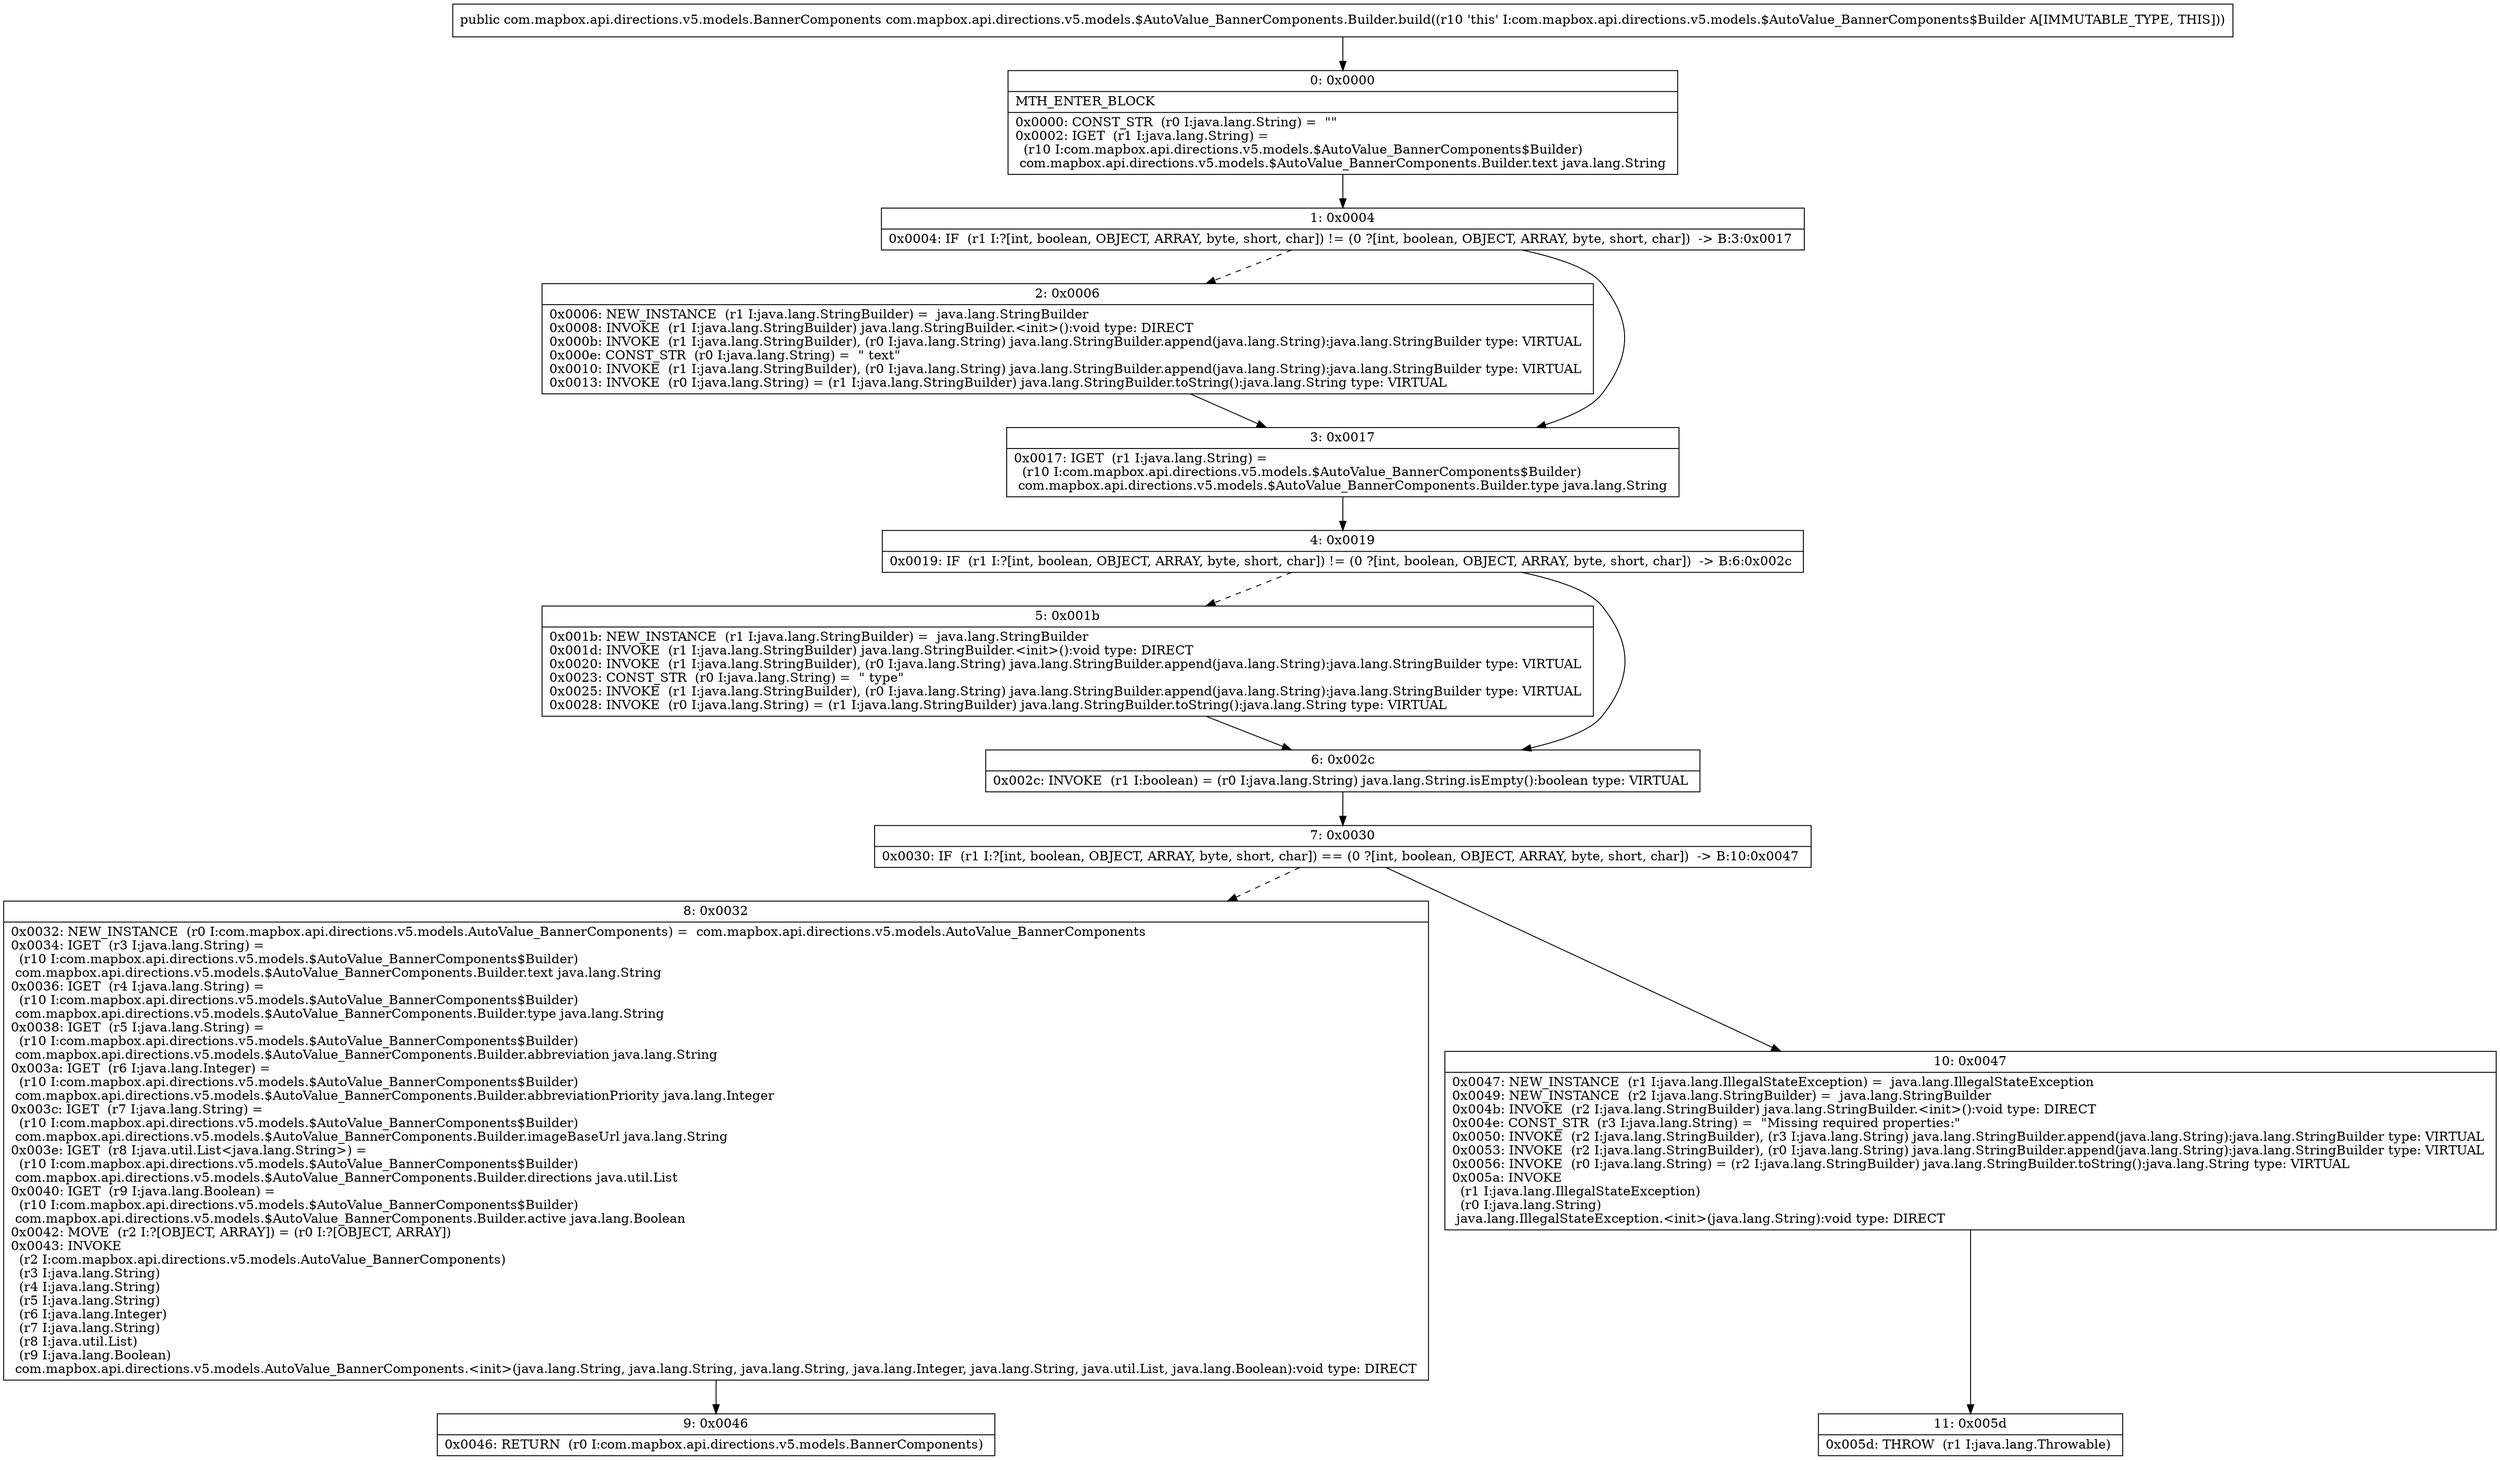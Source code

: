 digraph "CFG forcom.mapbox.api.directions.v5.models.$AutoValue_BannerComponents.Builder.build()Lcom\/mapbox\/api\/directions\/v5\/models\/BannerComponents;" {
Node_0 [shape=record,label="{0\:\ 0x0000|MTH_ENTER_BLOCK\l|0x0000: CONST_STR  (r0 I:java.lang.String) =  \"\" \l0x0002: IGET  (r1 I:java.lang.String) = \l  (r10 I:com.mapbox.api.directions.v5.models.$AutoValue_BannerComponents$Builder)\l com.mapbox.api.directions.v5.models.$AutoValue_BannerComponents.Builder.text java.lang.String \l}"];
Node_1 [shape=record,label="{1\:\ 0x0004|0x0004: IF  (r1 I:?[int, boolean, OBJECT, ARRAY, byte, short, char]) != (0 ?[int, boolean, OBJECT, ARRAY, byte, short, char])  \-\> B:3:0x0017 \l}"];
Node_2 [shape=record,label="{2\:\ 0x0006|0x0006: NEW_INSTANCE  (r1 I:java.lang.StringBuilder) =  java.lang.StringBuilder \l0x0008: INVOKE  (r1 I:java.lang.StringBuilder) java.lang.StringBuilder.\<init\>():void type: DIRECT \l0x000b: INVOKE  (r1 I:java.lang.StringBuilder), (r0 I:java.lang.String) java.lang.StringBuilder.append(java.lang.String):java.lang.StringBuilder type: VIRTUAL \l0x000e: CONST_STR  (r0 I:java.lang.String) =  \" text\" \l0x0010: INVOKE  (r1 I:java.lang.StringBuilder), (r0 I:java.lang.String) java.lang.StringBuilder.append(java.lang.String):java.lang.StringBuilder type: VIRTUAL \l0x0013: INVOKE  (r0 I:java.lang.String) = (r1 I:java.lang.StringBuilder) java.lang.StringBuilder.toString():java.lang.String type: VIRTUAL \l}"];
Node_3 [shape=record,label="{3\:\ 0x0017|0x0017: IGET  (r1 I:java.lang.String) = \l  (r10 I:com.mapbox.api.directions.v5.models.$AutoValue_BannerComponents$Builder)\l com.mapbox.api.directions.v5.models.$AutoValue_BannerComponents.Builder.type java.lang.String \l}"];
Node_4 [shape=record,label="{4\:\ 0x0019|0x0019: IF  (r1 I:?[int, boolean, OBJECT, ARRAY, byte, short, char]) != (0 ?[int, boolean, OBJECT, ARRAY, byte, short, char])  \-\> B:6:0x002c \l}"];
Node_5 [shape=record,label="{5\:\ 0x001b|0x001b: NEW_INSTANCE  (r1 I:java.lang.StringBuilder) =  java.lang.StringBuilder \l0x001d: INVOKE  (r1 I:java.lang.StringBuilder) java.lang.StringBuilder.\<init\>():void type: DIRECT \l0x0020: INVOKE  (r1 I:java.lang.StringBuilder), (r0 I:java.lang.String) java.lang.StringBuilder.append(java.lang.String):java.lang.StringBuilder type: VIRTUAL \l0x0023: CONST_STR  (r0 I:java.lang.String) =  \" type\" \l0x0025: INVOKE  (r1 I:java.lang.StringBuilder), (r0 I:java.lang.String) java.lang.StringBuilder.append(java.lang.String):java.lang.StringBuilder type: VIRTUAL \l0x0028: INVOKE  (r0 I:java.lang.String) = (r1 I:java.lang.StringBuilder) java.lang.StringBuilder.toString():java.lang.String type: VIRTUAL \l}"];
Node_6 [shape=record,label="{6\:\ 0x002c|0x002c: INVOKE  (r1 I:boolean) = (r0 I:java.lang.String) java.lang.String.isEmpty():boolean type: VIRTUAL \l}"];
Node_7 [shape=record,label="{7\:\ 0x0030|0x0030: IF  (r1 I:?[int, boolean, OBJECT, ARRAY, byte, short, char]) == (0 ?[int, boolean, OBJECT, ARRAY, byte, short, char])  \-\> B:10:0x0047 \l}"];
Node_8 [shape=record,label="{8\:\ 0x0032|0x0032: NEW_INSTANCE  (r0 I:com.mapbox.api.directions.v5.models.AutoValue_BannerComponents) =  com.mapbox.api.directions.v5.models.AutoValue_BannerComponents \l0x0034: IGET  (r3 I:java.lang.String) = \l  (r10 I:com.mapbox.api.directions.v5.models.$AutoValue_BannerComponents$Builder)\l com.mapbox.api.directions.v5.models.$AutoValue_BannerComponents.Builder.text java.lang.String \l0x0036: IGET  (r4 I:java.lang.String) = \l  (r10 I:com.mapbox.api.directions.v5.models.$AutoValue_BannerComponents$Builder)\l com.mapbox.api.directions.v5.models.$AutoValue_BannerComponents.Builder.type java.lang.String \l0x0038: IGET  (r5 I:java.lang.String) = \l  (r10 I:com.mapbox.api.directions.v5.models.$AutoValue_BannerComponents$Builder)\l com.mapbox.api.directions.v5.models.$AutoValue_BannerComponents.Builder.abbreviation java.lang.String \l0x003a: IGET  (r6 I:java.lang.Integer) = \l  (r10 I:com.mapbox.api.directions.v5.models.$AutoValue_BannerComponents$Builder)\l com.mapbox.api.directions.v5.models.$AutoValue_BannerComponents.Builder.abbreviationPriority java.lang.Integer \l0x003c: IGET  (r7 I:java.lang.String) = \l  (r10 I:com.mapbox.api.directions.v5.models.$AutoValue_BannerComponents$Builder)\l com.mapbox.api.directions.v5.models.$AutoValue_BannerComponents.Builder.imageBaseUrl java.lang.String \l0x003e: IGET  (r8 I:java.util.List\<java.lang.String\>) = \l  (r10 I:com.mapbox.api.directions.v5.models.$AutoValue_BannerComponents$Builder)\l com.mapbox.api.directions.v5.models.$AutoValue_BannerComponents.Builder.directions java.util.List \l0x0040: IGET  (r9 I:java.lang.Boolean) = \l  (r10 I:com.mapbox.api.directions.v5.models.$AutoValue_BannerComponents$Builder)\l com.mapbox.api.directions.v5.models.$AutoValue_BannerComponents.Builder.active java.lang.Boolean \l0x0042: MOVE  (r2 I:?[OBJECT, ARRAY]) = (r0 I:?[OBJECT, ARRAY]) \l0x0043: INVOKE  \l  (r2 I:com.mapbox.api.directions.v5.models.AutoValue_BannerComponents)\l  (r3 I:java.lang.String)\l  (r4 I:java.lang.String)\l  (r5 I:java.lang.String)\l  (r6 I:java.lang.Integer)\l  (r7 I:java.lang.String)\l  (r8 I:java.util.List)\l  (r9 I:java.lang.Boolean)\l com.mapbox.api.directions.v5.models.AutoValue_BannerComponents.\<init\>(java.lang.String, java.lang.String, java.lang.String, java.lang.Integer, java.lang.String, java.util.List, java.lang.Boolean):void type: DIRECT \l}"];
Node_9 [shape=record,label="{9\:\ 0x0046|0x0046: RETURN  (r0 I:com.mapbox.api.directions.v5.models.BannerComponents) \l}"];
Node_10 [shape=record,label="{10\:\ 0x0047|0x0047: NEW_INSTANCE  (r1 I:java.lang.IllegalStateException) =  java.lang.IllegalStateException \l0x0049: NEW_INSTANCE  (r2 I:java.lang.StringBuilder) =  java.lang.StringBuilder \l0x004b: INVOKE  (r2 I:java.lang.StringBuilder) java.lang.StringBuilder.\<init\>():void type: DIRECT \l0x004e: CONST_STR  (r3 I:java.lang.String) =  \"Missing required properties:\" \l0x0050: INVOKE  (r2 I:java.lang.StringBuilder), (r3 I:java.lang.String) java.lang.StringBuilder.append(java.lang.String):java.lang.StringBuilder type: VIRTUAL \l0x0053: INVOKE  (r2 I:java.lang.StringBuilder), (r0 I:java.lang.String) java.lang.StringBuilder.append(java.lang.String):java.lang.StringBuilder type: VIRTUAL \l0x0056: INVOKE  (r0 I:java.lang.String) = (r2 I:java.lang.StringBuilder) java.lang.StringBuilder.toString():java.lang.String type: VIRTUAL \l0x005a: INVOKE  \l  (r1 I:java.lang.IllegalStateException)\l  (r0 I:java.lang.String)\l java.lang.IllegalStateException.\<init\>(java.lang.String):void type: DIRECT \l}"];
Node_11 [shape=record,label="{11\:\ 0x005d|0x005d: THROW  (r1 I:java.lang.Throwable) \l}"];
MethodNode[shape=record,label="{public com.mapbox.api.directions.v5.models.BannerComponents com.mapbox.api.directions.v5.models.$AutoValue_BannerComponents.Builder.build((r10 'this' I:com.mapbox.api.directions.v5.models.$AutoValue_BannerComponents$Builder A[IMMUTABLE_TYPE, THIS])) }"];
MethodNode -> Node_0;
Node_0 -> Node_1;
Node_1 -> Node_2[style=dashed];
Node_1 -> Node_3;
Node_2 -> Node_3;
Node_3 -> Node_4;
Node_4 -> Node_5[style=dashed];
Node_4 -> Node_6;
Node_5 -> Node_6;
Node_6 -> Node_7;
Node_7 -> Node_8[style=dashed];
Node_7 -> Node_10;
Node_8 -> Node_9;
Node_10 -> Node_11;
}

